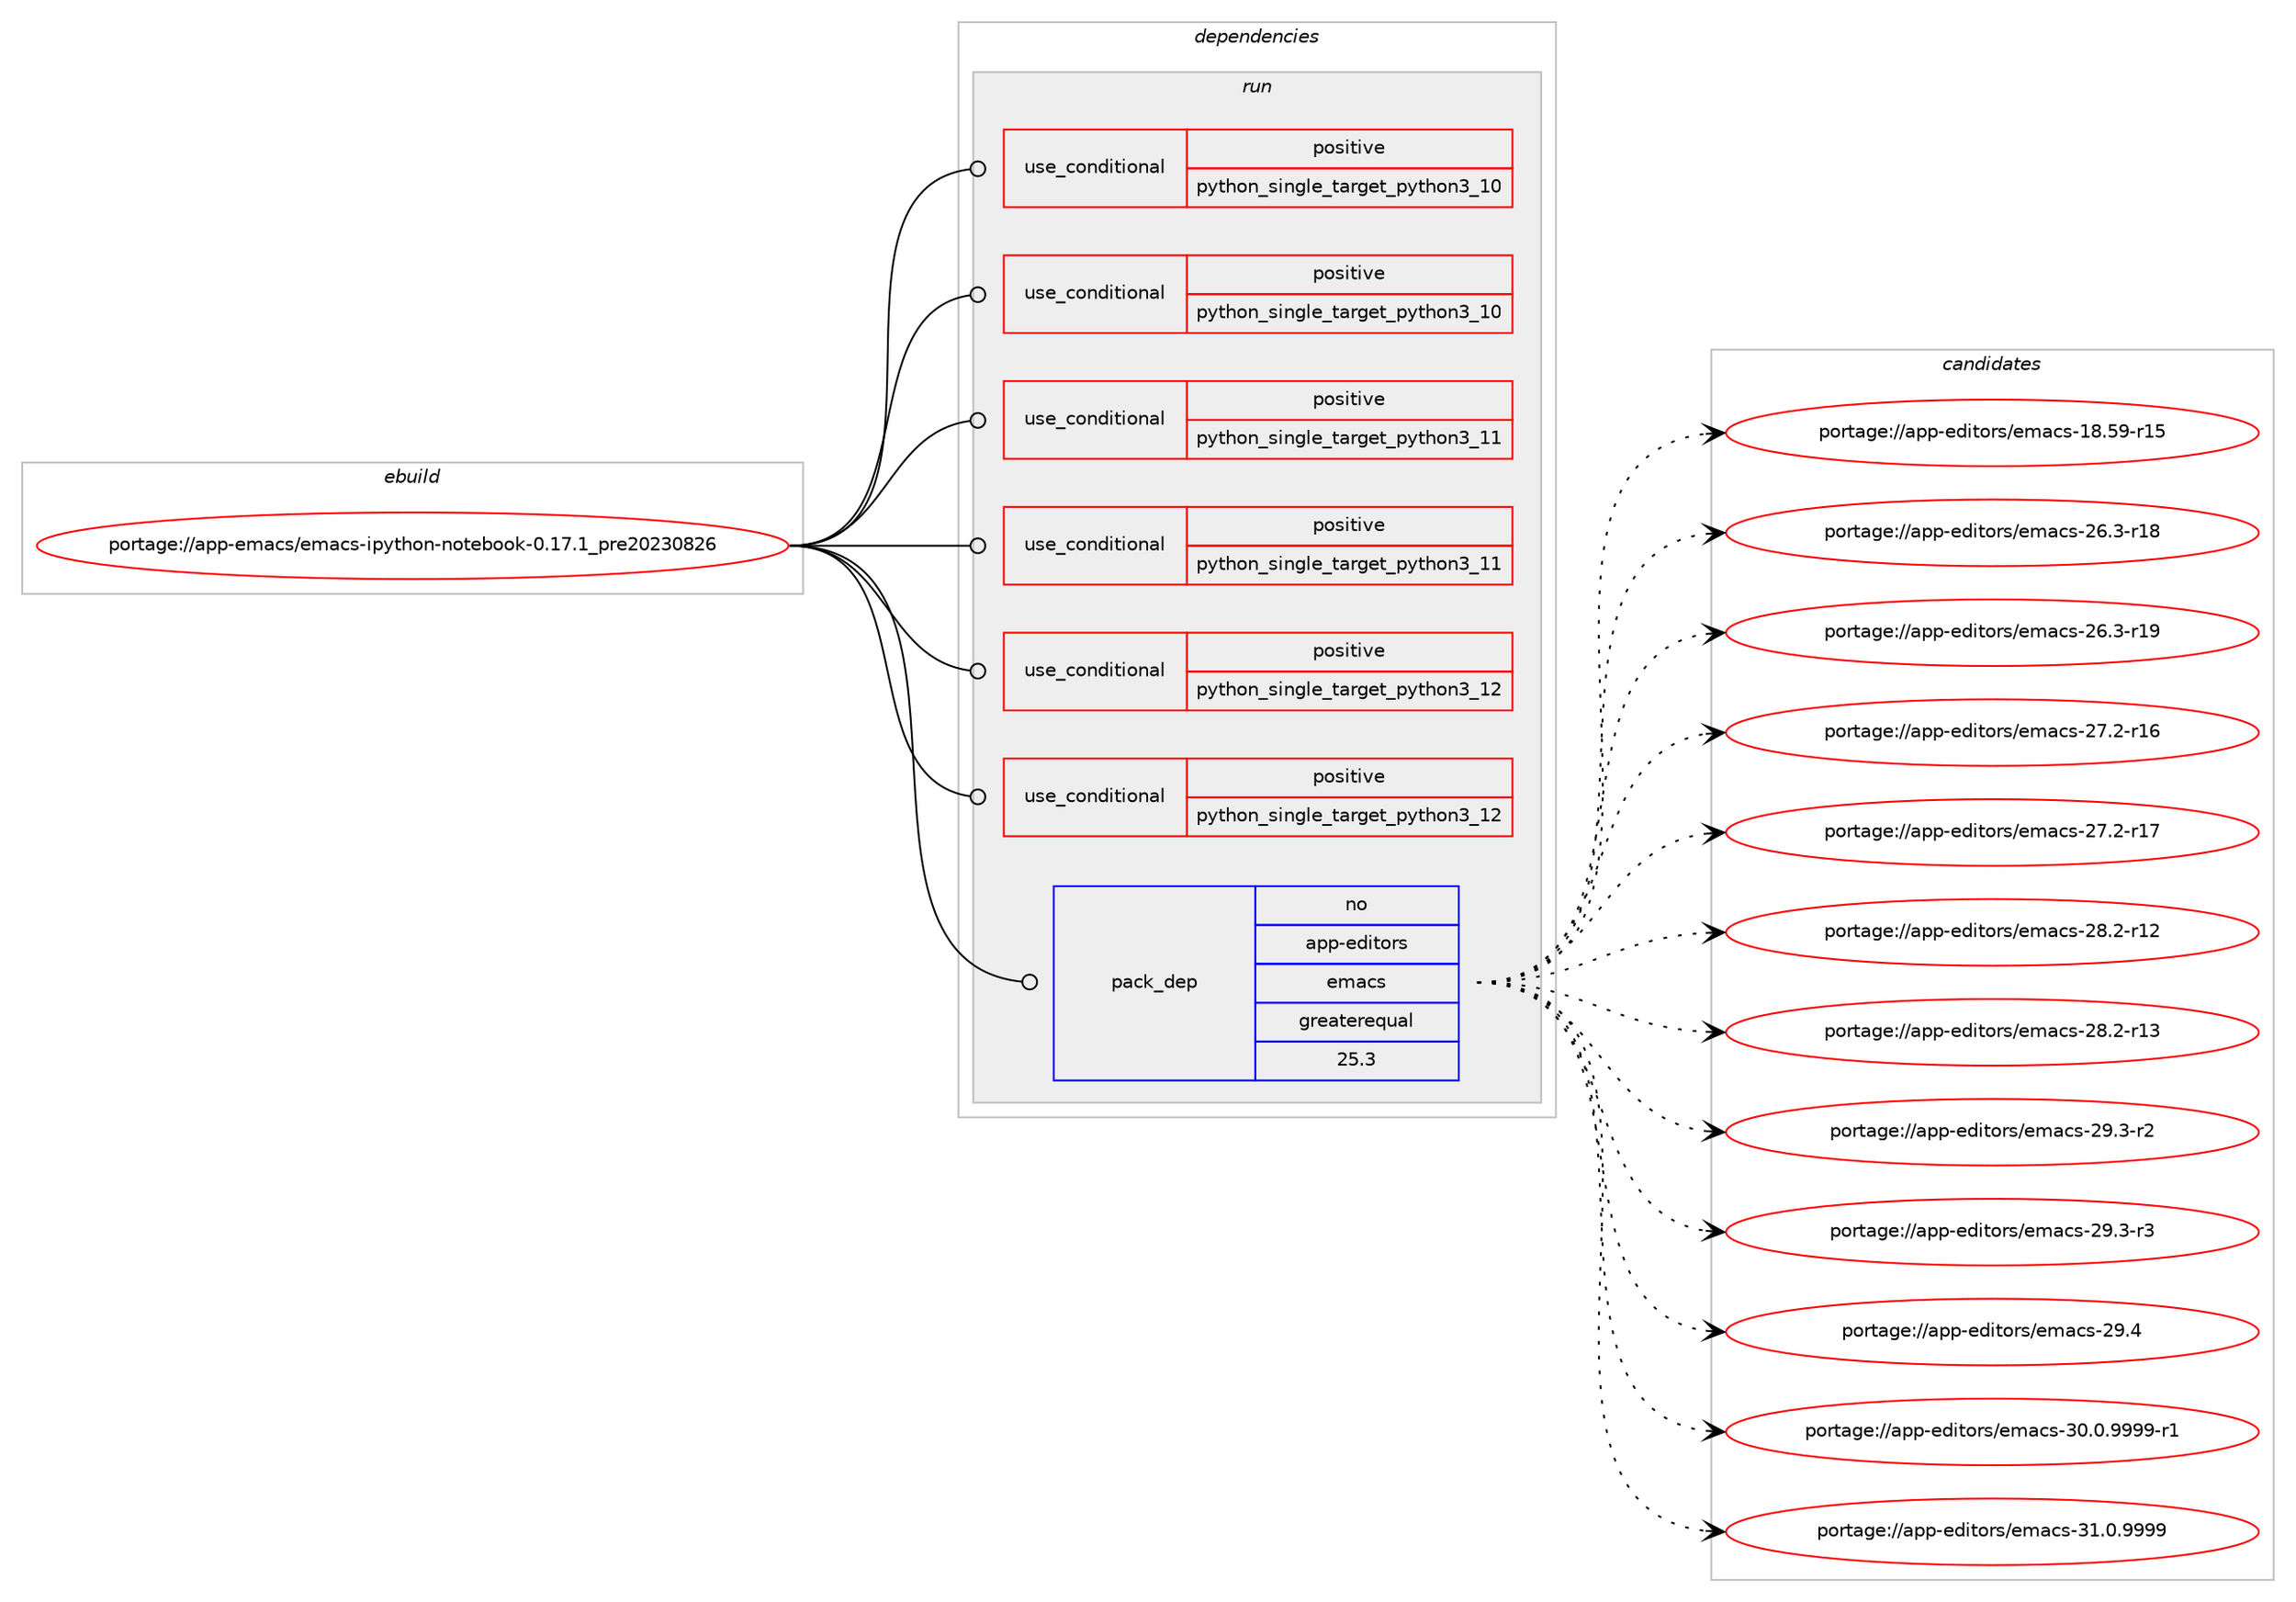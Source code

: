 digraph prolog {

# *************
# Graph options
# *************

newrank=true;
concentrate=true;
compound=true;
graph [rankdir=LR,fontname=Helvetica,fontsize=10,ranksep=1.5];#, ranksep=2.5, nodesep=0.2];
edge  [arrowhead=vee];
node  [fontname=Helvetica,fontsize=10];

# **********
# The ebuild
# **********

subgraph cluster_leftcol {
color=gray;
rank=same;
label=<<i>ebuild</i>>;
id [label="portage://app-emacs/emacs-ipython-notebook-0.17.1_pre20230826", color=red, width=4, href="../app-emacs/emacs-ipython-notebook-0.17.1_pre20230826.svg"];
}

# ****************
# The dependencies
# ****************

subgraph cluster_midcol {
color=gray;
label=<<i>dependencies</i>>;
subgraph cluster_compile {
fillcolor="#eeeeee";
style=filled;
label=<<i>compile</i>>;
}
subgraph cluster_compileandrun {
fillcolor="#eeeeee";
style=filled;
label=<<i>compile and run</i>>;
}
subgraph cluster_run {
fillcolor="#eeeeee";
style=filled;
label=<<i>run</i>>;
subgraph cond6023 {
dependency9819 [label=<<TABLE BORDER="0" CELLBORDER="1" CELLSPACING="0" CELLPADDING="4"><TR><TD ROWSPAN="3" CELLPADDING="10">use_conditional</TD></TR><TR><TD>positive</TD></TR><TR><TD>python_single_target_python3_10</TD></TR></TABLE>>, shape=none, color=red];
# *** BEGIN UNKNOWN DEPENDENCY TYPE (TODO) ***
# dependency9819 -> package_dependency(portage://app-emacs/emacs-ipython-notebook-0.17.1_pre20230826,run,no,dev-lang,python,none,[,,],[slot(3.10)],[])
# *** END UNKNOWN DEPENDENCY TYPE (TODO) ***

}
id:e -> dependency9819:w [weight=20,style="solid",arrowhead="odot"];
subgraph cond6024 {
dependency9820 [label=<<TABLE BORDER="0" CELLBORDER="1" CELLSPACING="0" CELLPADDING="4"><TR><TD ROWSPAN="3" CELLPADDING="10">use_conditional</TD></TR><TR><TD>positive</TD></TR><TR><TD>python_single_target_python3_10</TD></TR></TABLE>>, shape=none, color=red];
# *** BEGIN UNKNOWN DEPENDENCY TYPE (TODO) ***
# dependency9820 -> package_dependency(portage://app-emacs/emacs-ipython-notebook-0.17.1_pre20230826,run,no,dev-python,ipython,none,[,,],[],[use(enable(python_targets_python3_10),negative)])
# *** END UNKNOWN DEPENDENCY TYPE (TODO) ***

# *** BEGIN UNKNOWN DEPENDENCY TYPE (TODO) ***
# dependency9820 -> package_dependency(portage://app-emacs/emacs-ipython-notebook-0.17.1_pre20230826,run,no,dev-python,notebook,none,[,,],[],[use(enable(python_targets_python3_10),negative)])
# *** END UNKNOWN DEPENDENCY TYPE (TODO) ***

# *** BEGIN UNKNOWN DEPENDENCY TYPE (TODO) ***
# dependency9820 -> package_dependency(portage://app-emacs/emacs-ipython-notebook-0.17.1_pre20230826,run,no,dev-python,tornado,none,[,,],[],[use(enable(python_targets_python3_10),negative)])
# *** END UNKNOWN DEPENDENCY TYPE (TODO) ***

}
id:e -> dependency9820:w [weight=20,style="solid",arrowhead="odot"];
subgraph cond6025 {
dependency9821 [label=<<TABLE BORDER="0" CELLBORDER="1" CELLSPACING="0" CELLPADDING="4"><TR><TD ROWSPAN="3" CELLPADDING="10">use_conditional</TD></TR><TR><TD>positive</TD></TR><TR><TD>python_single_target_python3_11</TD></TR></TABLE>>, shape=none, color=red];
# *** BEGIN UNKNOWN DEPENDENCY TYPE (TODO) ***
# dependency9821 -> package_dependency(portage://app-emacs/emacs-ipython-notebook-0.17.1_pre20230826,run,no,dev-lang,python,none,[,,],[slot(3.11)],[])
# *** END UNKNOWN DEPENDENCY TYPE (TODO) ***

}
id:e -> dependency9821:w [weight=20,style="solid",arrowhead="odot"];
subgraph cond6026 {
dependency9822 [label=<<TABLE BORDER="0" CELLBORDER="1" CELLSPACING="0" CELLPADDING="4"><TR><TD ROWSPAN="3" CELLPADDING="10">use_conditional</TD></TR><TR><TD>positive</TD></TR><TR><TD>python_single_target_python3_11</TD></TR></TABLE>>, shape=none, color=red];
# *** BEGIN UNKNOWN DEPENDENCY TYPE (TODO) ***
# dependency9822 -> package_dependency(portage://app-emacs/emacs-ipython-notebook-0.17.1_pre20230826,run,no,dev-python,ipython,none,[,,],[],[use(enable(python_targets_python3_11),negative)])
# *** END UNKNOWN DEPENDENCY TYPE (TODO) ***

# *** BEGIN UNKNOWN DEPENDENCY TYPE (TODO) ***
# dependency9822 -> package_dependency(portage://app-emacs/emacs-ipython-notebook-0.17.1_pre20230826,run,no,dev-python,notebook,none,[,,],[],[use(enable(python_targets_python3_11),negative)])
# *** END UNKNOWN DEPENDENCY TYPE (TODO) ***

# *** BEGIN UNKNOWN DEPENDENCY TYPE (TODO) ***
# dependency9822 -> package_dependency(portage://app-emacs/emacs-ipython-notebook-0.17.1_pre20230826,run,no,dev-python,tornado,none,[,,],[],[use(enable(python_targets_python3_11),negative)])
# *** END UNKNOWN DEPENDENCY TYPE (TODO) ***

}
id:e -> dependency9822:w [weight=20,style="solid",arrowhead="odot"];
subgraph cond6027 {
dependency9823 [label=<<TABLE BORDER="0" CELLBORDER="1" CELLSPACING="0" CELLPADDING="4"><TR><TD ROWSPAN="3" CELLPADDING="10">use_conditional</TD></TR><TR><TD>positive</TD></TR><TR><TD>python_single_target_python3_12</TD></TR></TABLE>>, shape=none, color=red];
# *** BEGIN UNKNOWN DEPENDENCY TYPE (TODO) ***
# dependency9823 -> package_dependency(portage://app-emacs/emacs-ipython-notebook-0.17.1_pre20230826,run,no,dev-lang,python,none,[,,],[slot(3.12)],[])
# *** END UNKNOWN DEPENDENCY TYPE (TODO) ***

}
id:e -> dependency9823:w [weight=20,style="solid",arrowhead="odot"];
subgraph cond6028 {
dependency9824 [label=<<TABLE BORDER="0" CELLBORDER="1" CELLSPACING="0" CELLPADDING="4"><TR><TD ROWSPAN="3" CELLPADDING="10">use_conditional</TD></TR><TR><TD>positive</TD></TR><TR><TD>python_single_target_python3_12</TD></TR></TABLE>>, shape=none, color=red];
# *** BEGIN UNKNOWN DEPENDENCY TYPE (TODO) ***
# dependency9824 -> package_dependency(portage://app-emacs/emacs-ipython-notebook-0.17.1_pre20230826,run,no,dev-python,ipython,none,[,,],[],[use(enable(python_targets_python3_12),negative)])
# *** END UNKNOWN DEPENDENCY TYPE (TODO) ***

# *** BEGIN UNKNOWN DEPENDENCY TYPE (TODO) ***
# dependency9824 -> package_dependency(portage://app-emacs/emacs-ipython-notebook-0.17.1_pre20230826,run,no,dev-python,notebook,none,[,,],[],[use(enable(python_targets_python3_12),negative)])
# *** END UNKNOWN DEPENDENCY TYPE (TODO) ***

# *** BEGIN UNKNOWN DEPENDENCY TYPE (TODO) ***
# dependency9824 -> package_dependency(portage://app-emacs/emacs-ipython-notebook-0.17.1_pre20230826,run,no,dev-python,tornado,none,[,,],[],[use(enable(python_targets_python3_12),negative)])
# *** END UNKNOWN DEPENDENCY TYPE (TODO) ***

}
id:e -> dependency9824:w [weight=20,style="solid",arrowhead="odot"];
subgraph pack3641 {
dependency9825 [label=<<TABLE BORDER="0" CELLBORDER="1" CELLSPACING="0" CELLPADDING="4" WIDTH="220"><TR><TD ROWSPAN="6" CELLPADDING="30">pack_dep</TD></TR><TR><TD WIDTH="110">no</TD></TR><TR><TD>app-editors</TD></TR><TR><TD>emacs</TD></TR><TR><TD>greaterequal</TD></TR><TR><TD>25.3</TD></TR></TABLE>>, shape=none, color=blue];
}
id:e -> dependency9825:w [weight=20,style="solid",arrowhead="odot"];
# *** BEGIN UNKNOWN DEPENDENCY TYPE (TODO) ***
# id -> package_dependency(portage://app-emacs/emacs-ipython-notebook-0.17.1_pre20230826,run,no,app-emacs,anaphora,none,[,,],[],[])
# *** END UNKNOWN DEPENDENCY TYPE (TODO) ***

# *** BEGIN UNKNOWN DEPENDENCY TYPE (TODO) ***
# id -> package_dependency(portage://app-emacs/emacs-ipython-notebook-0.17.1_pre20230826,run,no,app-emacs,dash,none,[,,],[],[])
# *** END UNKNOWN DEPENDENCY TYPE (TODO) ***

# *** BEGIN UNKNOWN DEPENDENCY TYPE (TODO) ***
# id -> package_dependency(portage://app-emacs/emacs-ipython-notebook-0.17.1_pre20230826,run,no,app-emacs,deferred,none,[,,],[],[])
# *** END UNKNOWN DEPENDENCY TYPE (TODO) ***

# *** BEGIN UNKNOWN DEPENDENCY TYPE (TODO) ***
# id -> package_dependency(portage://app-emacs/emacs-ipython-notebook-0.17.1_pre20230826,run,no,app-emacs,polymode,none,[,,],[],[])
# *** END UNKNOWN DEPENDENCY TYPE (TODO) ***

# *** BEGIN UNKNOWN DEPENDENCY TYPE (TODO) ***
# id -> package_dependency(portage://app-emacs/emacs-ipython-notebook-0.17.1_pre20230826,run,no,app-emacs,request,none,[,,],[],[])
# *** END UNKNOWN DEPENDENCY TYPE (TODO) ***

# *** BEGIN UNKNOWN DEPENDENCY TYPE (TODO) ***
# id -> package_dependency(portage://app-emacs/emacs-ipython-notebook-0.17.1_pre20230826,run,no,app-emacs,websocket,none,[,,],[],[])
# *** END UNKNOWN DEPENDENCY TYPE (TODO) ***

# *** BEGIN UNKNOWN DEPENDENCY TYPE (TODO) ***
# id -> package_dependency(portage://app-emacs/emacs-ipython-notebook-0.17.1_pre20230826,run,no,app-emacs,with-editor,none,[,,],[],[])
# *** END UNKNOWN DEPENDENCY TYPE (TODO) ***

}
}

# **************
# The candidates
# **************

subgraph cluster_choices {
rank=same;
color=gray;
label=<<i>candidates</i>>;

subgraph choice3641 {
color=black;
nodesep=1;
choice9711211245101100105116111114115471011099799115454956465357451144953 [label="portage://app-editors/emacs-18.59-r15", color=red, width=4,href="../app-editors/emacs-18.59-r15.svg"];
choice97112112451011001051161111141154710110997991154550544651451144956 [label="portage://app-editors/emacs-26.3-r18", color=red, width=4,href="../app-editors/emacs-26.3-r18.svg"];
choice97112112451011001051161111141154710110997991154550544651451144957 [label="portage://app-editors/emacs-26.3-r19", color=red, width=4,href="../app-editors/emacs-26.3-r19.svg"];
choice97112112451011001051161111141154710110997991154550554650451144954 [label="portage://app-editors/emacs-27.2-r16", color=red, width=4,href="../app-editors/emacs-27.2-r16.svg"];
choice97112112451011001051161111141154710110997991154550554650451144955 [label="portage://app-editors/emacs-27.2-r17", color=red, width=4,href="../app-editors/emacs-27.2-r17.svg"];
choice97112112451011001051161111141154710110997991154550564650451144950 [label="portage://app-editors/emacs-28.2-r12", color=red, width=4,href="../app-editors/emacs-28.2-r12.svg"];
choice97112112451011001051161111141154710110997991154550564650451144951 [label="portage://app-editors/emacs-28.2-r13", color=red, width=4,href="../app-editors/emacs-28.2-r13.svg"];
choice971121124510110010511611111411547101109979911545505746514511450 [label="portage://app-editors/emacs-29.3-r2", color=red, width=4,href="../app-editors/emacs-29.3-r2.svg"];
choice971121124510110010511611111411547101109979911545505746514511451 [label="portage://app-editors/emacs-29.3-r3", color=red, width=4,href="../app-editors/emacs-29.3-r3.svg"];
choice97112112451011001051161111141154710110997991154550574652 [label="portage://app-editors/emacs-29.4", color=red, width=4,href="../app-editors/emacs-29.4.svg"];
choice9711211245101100105116111114115471011099799115455148464846575757574511449 [label="portage://app-editors/emacs-30.0.9999-r1", color=red, width=4,href="../app-editors/emacs-30.0.9999-r1.svg"];
choice971121124510110010511611111411547101109979911545514946484657575757 [label="portage://app-editors/emacs-31.0.9999", color=red, width=4,href="../app-editors/emacs-31.0.9999.svg"];
dependency9825:e -> choice9711211245101100105116111114115471011099799115454956465357451144953:w [style=dotted,weight="100"];
dependency9825:e -> choice97112112451011001051161111141154710110997991154550544651451144956:w [style=dotted,weight="100"];
dependency9825:e -> choice97112112451011001051161111141154710110997991154550544651451144957:w [style=dotted,weight="100"];
dependency9825:e -> choice97112112451011001051161111141154710110997991154550554650451144954:w [style=dotted,weight="100"];
dependency9825:e -> choice97112112451011001051161111141154710110997991154550554650451144955:w [style=dotted,weight="100"];
dependency9825:e -> choice97112112451011001051161111141154710110997991154550564650451144950:w [style=dotted,weight="100"];
dependency9825:e -> choice97112112451011001051161111141154710110997991154550564650451144951:w [style=dotted,weight="100"];
dependency9825:e -> choice971121124510110010511611111411547101109979911545505746514511450:w [style=dotted,weight="100"];
dependency9825:e -> choice971121124510110010511611111411547101109979911545505746514511451:w [style=dotted,weight="100"];
dependency9825:e -> choice97112112451011001051161111141154710110997991154550574652:w [style=dotted,weight="100"];
dependency9825:e -> choice9711211245101100105116111114115471011099799115455148464846575757574511449:w [style=dotted,weight="100"];
dependency9825:e -> choice971121124510110010511611111411547101109979911545514946484657575757:w [style=dotted,weight="100"];
}
}

}
